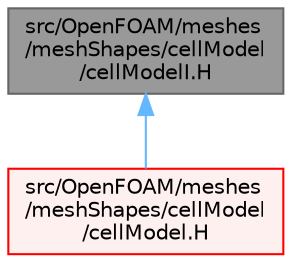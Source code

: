 digraph "src/OpenFOAM/meshes/meshShapes/cellModel/cellModelI.H"
{
 // LATEX_PDF_SIZE
  bgcolor="transparent";
  edge [fontname=Helvetica,fontsize=10,labelfontname=Helvetica,labelfontsize=10];
  node [fontname=Helvetica,fontsize=10,shape=box,height=0.2,width=0.4];
  Node1 [id="Node000001",label="src/OpenFOAM/meshes\l/meshShapes/cellModel\l/cellModelI.H",height=0.2,width=0.4,color="gray40", fillcolor="grey60", style="filled", fontcolor="black",tooltip=" "];
  Node1 -> Node2 [id="edge1_Node000001_Node000002",dir="back",color="steelblue1",style="solid",tooltip=" "];
  Node2 [id="Node000002",label="src/OpenFOAM/meshes\l/meshShapes/cellModel\l/cellModel.H",height=0.2,width=0.4,color="red", fillcolor="#FFF0F0", style="filled",URL="$cellModel_8H.html",tooltip=" "];
}

